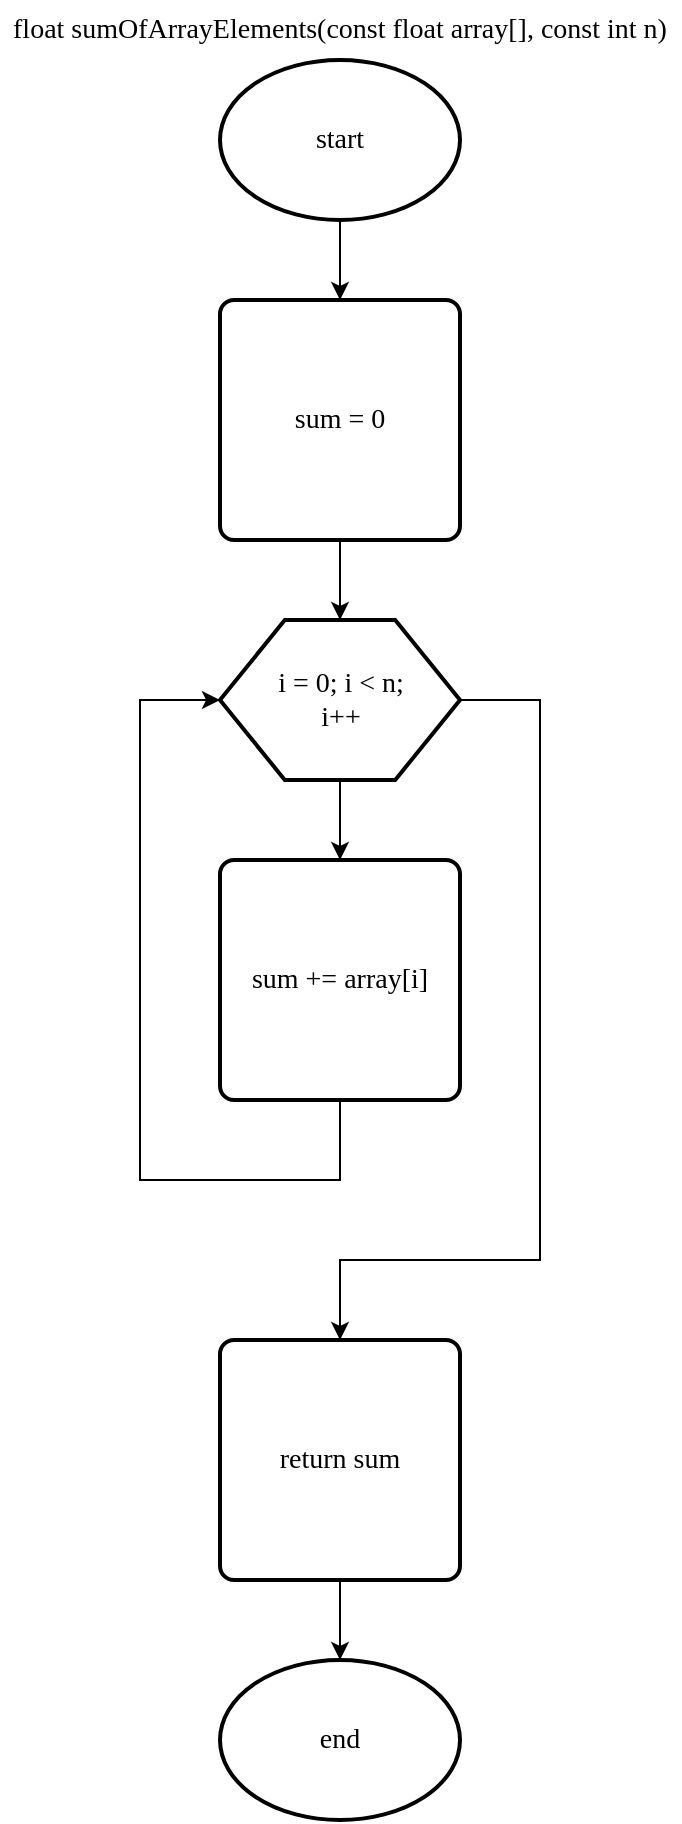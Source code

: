 <mxfile version="24.8.4">
  <diagram id="risY5mErePYSFqWIRlLP" name="Страница — 2">
    <mxGraphModel dx="1106" dy="611" grid="1" gridSize="10" guides="1" tooltips="1" connect="1" arrows="1" fold="1" page="1" pageScale="1" pageWidth="827" pageHeight="1169" math="0" shadow="0">
      <root>
        <mxCell id="0" />
        <mxCell id="1" parent="0" />
        <mxCell id="9oNhQQUgcHt82p7rrAwo-1" value="start" style="strokeWidth=2;html=1;shape=mxgraph.flowchart.start_1;whiteSpace=wrap;fontFamily=Times New Roman;fontSize=14;" parent="1" vertex="1">
          <mxGeometry x="280" y="40" width="120" height="80" as="geometry" />
        </mxCell>
        <mxCell id="9oNhQQUgcHt82p7rrAwo-2" value="sum = 0" style="rounded=1;whiteSpace=wrap;html=1;absoluteArcSize=1;arcSize=14;strokeWidth=2;fontFamily=Times New Roman;fontSize=14;" parent="1" vertex="1">
          <mxGeometry x="280" y="160" width="120" height="120" as="geometry" />
        </mxCell>
        <mxCell id="9oNhQQUgcHt82p7rrAwo-3" value="i = 0; i &amp;lt; n;&lt;div style=&quot;font-size: 14px;&quot;&gt;i++&lt;/div&gt;" style="verticalLabelPosition=middle;verticalAlign=middle;html=1;shape=hexagon;perimeter=hexagonPerimeter2;arcSize=6;size=0.27;strokeWidth=2;labelPosition=center;align=center;fontFamily=Times New Roman;fontSize=14;" parent="1" vertex="1">
          <mxGeometry x="280" y="320" width="120" height="80" as="geometry" />
        </mxCell>
        <mxCell id="9oNhQQUgcHt82p7rrAwo-4" value="sum += array[i]" style="rounded=1;whiteSpace=wrap;html=1;absoluteArcSize=1;arcSize=14;strokeWidth=2;fontFamily=Times New Roman;fontSize=14;" parent="1" vertex="1">
          <mxGeometry x="280" y="440" width="120" height="120" as="geometry" />
        </mxCell>
        <mxCell id="9oNhQQUgcHt82p7rrAwo-5" value="end" style="strokeWidth=2;html=1;shape=mxgraph.flowchart.start_1;whiteSpace=wrap;fontFamily=Times New Roman;fontSize=14;" parent="1" vertex="1">
          <mxGeometry x="280" y="840" width="120" height="80" as="geometry" />
        </mxCell>
        <mxCell id="9oNhQQUgcHt82p7rrAwo-6" value="float sumOfArrayElements(const float array[], const int n)" style="text;html=1;align=center;verticalAlign=middle;whiteSpace=wrap;rounded=0;fontFamily=Times New Roman;fontSize=14;" parent="1" vertex="1">
          <mxGeometry x="170" y="10" width="340" height="30" as="geometry" />
        </mxCell>
        <mxCell id="9oNhQQUgcHt82p7rrAwo-7" value="return sum" style="rounded=1;whiteSpace=wrap;html=1;absoluteArcSize=1;arcSize=14;strokeWidth=2;fontFamily=Times New Roman;fontSize=14;" parent="1" vertex="1">
          <mxGeometry x="280" y="680" width="120" height="120" as="geometry" />
        </mxCell>
        <mxCell id="9oNhQQUgcHt82p7rrAwo-8" value="" style="endArrow=classic;html=1;rounded=0;exitX=0.5;exitY=1;exitDx=0;exitDy=0;exitPerimeter=0;entryX=0.5;entryY=0;entryDx=0;entryDy=0;fontFamily=Times New Roman;fontSize=14;" parent="1" source="9oNhQQUgcHt82p7rrAwo-1" target="9oNhQQUgcHt82p7rrAwo-2" edge="1">
          <mxGeometry width="50" height="50" relative="1" as="geometry">
            <mxPoint x="390" y="220" as="sourcePoint" />
            <mxPoint x="440" y="170" as="targetPoint" />
          </mxGeometry>
        </mxCell>
        <mxCell id="9oNhQQUgcHt82p7rrAwo-9" value="" style="endArrow=classic;html=1;rounded=0;exitX=0.5;exitY=1;exitDx=0;exitDy=0;entryX=0.5;entryY=0;entryDx=0;entryDy=0;fontFamily=Times New Roman;fontSize=14;" parent="1" source="9oNhQQUgcHt82p7rrAwo-2" target="9oNhQQUgcHt82p7rrAwo-3" edge="1">
          <mxGeometry width="50" height="50" relative="1" as="geometry">
            <mxPoint x="350" y="130" as="sourcePoint" />
            <mxPoint x="350" y="170" as="targetPoint" />
          </mxGeometry>
        </mxCell>
        <mxCell id="9oNhQQUgcHt82p7rrAwo-10" value="" style="endArrow=classic;html=1;rounded=0;exitX=0.5;exitY=1;exitDx=0;exitDy=0;entryX=0.5;entryY=0;entryDx=0;entryDy=0;fontFamily=Times New Roman;fontSize=14;" parent="1" source="9oNhQQUgcHt82p7rrAwo-3" target="9oNhQQUgcHt82p7rrAwo-4" edge="1">
          <mxGeometry width="50" height="50" relative="1" as="geometry">
            <mxPoint x="350" y="290" as="sourcePoint" />
            <mxPoint x="350" y="330" as="targetPoint" />
          </mxGeometry>
        </mxCell>
        <mxCell id="9oNhQQUgcHt82p7rrAwo-11" value="" style="endArrow=classic;html=1;rounded=0;exitX=0.5;exitY=1;exitDx=0;exitDy=0;entryX=0;entryY=0.5;entryDx=0;entryDy=0;fontFamily=Times New Roman;fontSize=14;" parent="1" source="9oNhQQUgcHt82p7rrAwo-4" target="9oNhQQUgcHt82p7rrAwo-3" edge="1">
          <mxGeometry width="50" height="50" relative="1" as="geometry">
            <mxPoint x="350" y="410" as="sourcePoint" />
            <mxPoint x="350" y="450" as="targetPoint" />
            <Array as="points">
              <mxPoint x="340" y="600" />
              <mxPoint x="240" y="600" />
              <mxPoint x="240" y="360" />
            </Array>
          </mxGeometry>
        </mxCell>
        <mxCell id="9oNhQQUgcHt82p7rrAwo-12" value="" style="endArrow=classic;html=1;rounded=0;exitX=1;exitY=0.5;exitDx=0;exitDy=0;entryX=0.5;entryY=0;entryDx=0;entryDy=0;fontFamily=Times New Roman;fontSize=14;" parent="1" source="9oNhQQUgcHt82p7rrAwo-3" target="9oNhQQUgcHt82p7rrAwo-7" edge="1">
          <mxGeometry width="50" height="50" relative="1" as="geometry">
            <mxPoint x="350" y="410" as="sourcePoint" />
            <mxPoint x="350" y="450" as="targetPoint" />
            <Array as="points">
              <mxPoint x="440" y="360" />
              <mxPoint x="440" y="640" />
              <mxPoint x="340" y="640" />
            </Array>
          </mxGeometry>
        </mxCell>
        <mxCell id="9oNhQQUgcHt82p7rrAwo-13" value="" style="endArrow=classic;html=1;rounded=0;exitX=0.5;exitY=1;exitDx=0;exitDy=0;entryX=0.5;entryY=0;entryDx=0;entryDy=0;entryPerimeter=0;fontFamily=Times New Roman;fontSize=14;" parent="1" source="9oNhQQUgcHt82p7rrAwo-7" target="9oNhQQUgcHt82p7rrAwo-5" edge="1">
          <mxGeometry width="50" height="50" relative="1" as="geometry">
            <mxPoint x="350" y="410" as="sourcePoint" />
            <mxPoint x="350" y="450" as="targetPoint" />
          </mxGeometry>
        </mxCell>
      </root>
    </mxGraphModel>
  </diagram>
</mxfile>
